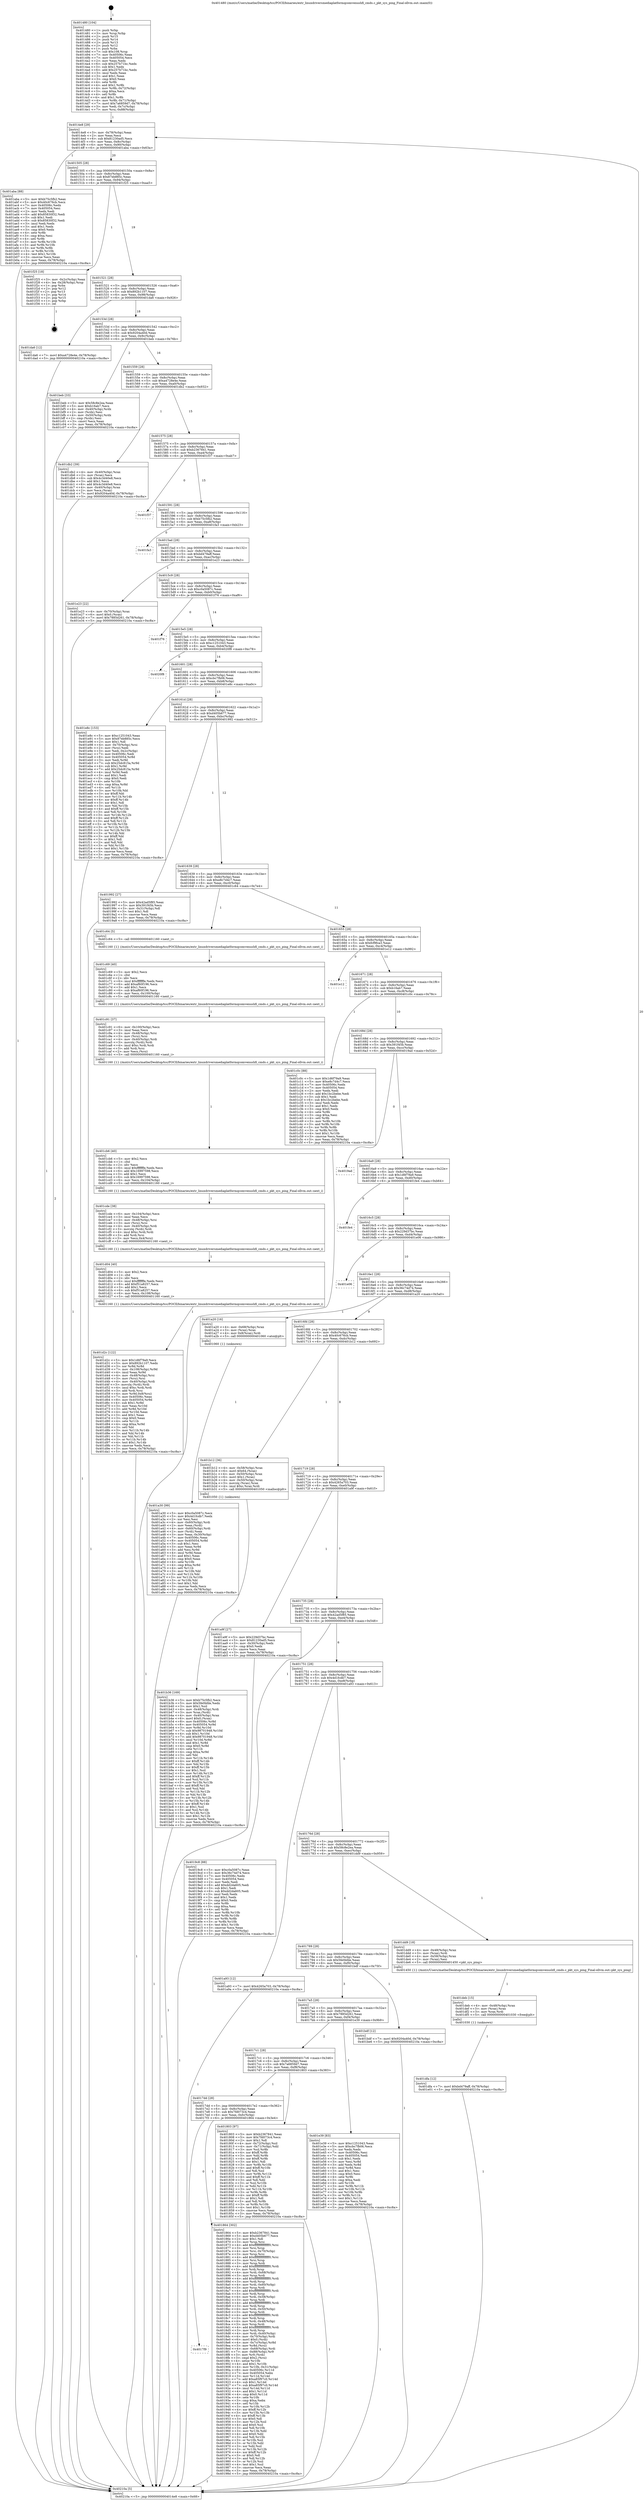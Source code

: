 digraph "0x401480" {
  label = "0x401480 (/mnt/c/Users/mathe/Desktop/tcc/POCII/binaries/extr_linuxdriversmediaplatformqcomvenushfi_cmds.c_pkt_sys_ping_Final-ollvm.out::main(0))"
  labelloc = "t"
  node[shape=record]

  Entry [label="",width=0.3,height=0.3,shape=circle,fillcolor=black,style=filled]
  "0x4014e8" [label="{
     0x4014e8 [29]\l
     | [instrs]\l
     &nbsp;&nbsp;0x4014e8 \<+3\>: mov -0x78(%rbp),%eax\l
     &nbsp;&nbsp;0x4014eb \<+2\>: mov %eax,%ecx\l
     &nbsp;&nbsp;0x4014ed \<+6\>: sub $0x81230ad5,%ecx\l
     &nbsp;&nbsp;0x4014f3 \<+6\>: mov %eax,-0x8c(%rbp)\l
     &nbsp;&nbsp;0x4014f9 \<+6\>: mov %ecx,-0x90(%rbp)\l
     &nbsp;&nbsp;0x4014ff \<+6\>: je 0000000000401aba \<main+0x63a\>\l
  }"]
  "0x401aba" [label="{
     0x401aba [88]\l
     | [instrs]\l
     &nbsp;&nbsp;0x401aba \<+5\>: mov $0xb75c5fb2,%eax\l
     &nbsp;&nbsp;0x401abf \<+5\>: mov $0x40c676cb,%ecx\l
     &nbsp;&nbsp;0x401ac4 \<+7\>: mov 0x40506c,%edx\l
     &nbsp;&nbsp;0x401acb \<+7\>: mov 0x405054,%esi\l
     &nbsp;&nbsp;0x401ad2 \<+2\>: mov %edx,%edi\l
     &nbsp;&nbsp;0x401ad4 \<+6\>: add $0x85830f32,%edi\l
     &nbsp;&nbsp;0x401ada \<+3\>: sub $0x1,%edi\l
     &nbsp;&nbsp;0x401add \<+6\>: sub $0x85830f32,%edi\l
     &nbsp;&nbsp;0x401ae3 \<+3\>: imul %edi,%edx\l
     &nbsp;&nbsp;0x401ae6 \<+3\>: and $0x1,%edx\l
     &nbsp;&nbsp;0x401ae9 \<+3\>: cmp $0x0,%edx\l
     &nbsp;&nbsp;0x401aec \<+4\>: sete %r8b\l
     &nbsp;&nbsp;0x401af0 \<+3\>: cmp $0xa,%esi\l
     &nbsp;&nbsp;0x401af3 \<+4\>: setl %r9b\l
     &nbsp;&nbsp;0x401af7 \<+3\>: mov %r8b,%r10b\l
     &nbsp;&nbsp;0x401afa \<+3\>: and %r9b,%r10b\l
     &nbsp;&nbsp;0x401afd \<+3\>: xor %r9b,%r8b\l
     &nbsp;&nbsp;0x401b00 \<+3\>: or %r8b,%r10b\l
     &nbsp;&nbsp;0x401b03 \<+4\>: test $0x1,%r10b\l
     &nbsp;&nbsp;0x401b07 \<+3\>: cmovne %ecx,%eax\l
     &nbsp;&nbsp;0x401b0a \<+3\>: mov %eax,-0x78(%rbp)\l
     &nbsp;&nbsp;0x401b0d \<+5\>: jmp 000000000040210a \<main+0xc8a\>\l
  }"]
  "0x401505" [label="{
     0x401505 [28]\l
     | [instrs]\l
     &nbsp;&nbsp;0x401505 \<+5\>: jmp 000000000040150a \<main+0x8a\>\l
     &nbsp;&nbsp;0x40150a \<+6\>: mov -0x8c(%rbp),%eax\l
     &nbsp;&nbsp;0x401510 \<+5\>: sub $0x87eb885c,%eax\l
     &nbsp;&nbsp;0x401515 \<+6\>: mov %eax,-0x94(%rbp)\l
     &nbsp;&nbsp;0x40151b \<+6\>: je 0000000000401f25 \<main+0xaa5\>\l
  }"]
  Exit [label="",width=0.3,height=0.3,shape=circle,fillcolor=black,style=filled,peripheries=2]
  "0x401f25" [label="{
     0x401f25 [18]\l
     | [instrs]\l
     &nbsp;&nbsp;0x401f25 \<+3\>: mov -0x2c(%rbp),%eax\l
     &nbsp;&nbsp;0x401f28 \<+4\>: lea -0x28(%rbp),%rsp\l
     &nbsp;&nbsp;0x401f2c \<+1\>: pop %rbx\l
     &nbsp;&nbsp;0x401f2d \<+2\>: pop %r12\l
     &nbsp;&nbsp;0x401f2f \<+2\>: pop %r13\l
     &nbsp;&nbsp;0x401f31 \<+2\>: pop %r14\l
     &nbsp;&nbsp;0x401f33 \<+2\>: pop %r15\l
     &nbsp;&nbsp;0x401f35 \<+1\>: pop %rbp\l
     &nbsp;&nbsp;0x401f36 \<+1\>: ret\l
  }"]
  "0x401521" [label="{
     0x401521 [28]\l
     | [instrs]\l
     &nbsp;&nbsp;0x401521 \<+5\>: jmp 0000000000401526 \<main+0xa6\>\l
     &nbsp;&nbsp;0x401526 \<+6\>: mov -0x8c(%rbp),%eax\l
     &nbsp;&nbsp;0x40152c \<+5\>: sub $0x892b1107,%eax\l
     &nbsp;&nbsp;0x401531 \<+6\>: mov %eax,-0x98(%rbp)\l
     &nbsp;&nbsp;0x401537 \<+6\>: je 0000000000401da6 \<main+0x926\>\l
  }"]
  "0x401dfa" [label="{
     0x401dfa [12]\l
     | [instrs]\l
     &nbsp;&nbsp;0x401dfa \<+7\>: movl $0xbd479aff,-0x78(%rbp)\l
     &nbsp;&nbsp;0x401e01 \<+5\>: jmp 000000000040210a \<main+0xc8a\>\l
  }"]
  "0x401da6" [label="{
     0x401da6 [12]\l
     | [instrs]\l
     &nbsp;&nbsp;0x401da6 \<+7\>: movl $0xa4728e4e,-0x78(%rbp)\l
     &nbsp;&nbsp;0x401dad \<+5\>: jmp 000000000040210a \<main+0xc8a\>\l
  }"]
  "0x40153d" [label="{
     0x40153d [28]\l
     | [instrs]\l
     &nbsp;&nbsp;0x40153d \<+5\>: jmp 0000000000401542 \<main+0xc2\>\l
     &nbsp;&nbsp;0x401542 \<+6\>: mov -0x8c(%rbp),%eax\l
     &nbsp;&nbsp;0x401548 \<+5\>: sub $0x9204a40d,%eax\l
     &nbsp;&nbsp;0x40154d \<+6\>: mov %eax,-0x9c(%rbp)\l
     &nbsp;&nbsp;0x401553 \<+6\>: je 0000000000401beb \<main+0x76b\>\l
  }"]
  "0x401deb" [label="{
     0x401deb [15]\l
     | [instrs]\l
     &nbsp;&nbsp;0x401deb \<+4\>: mov -0x48(%rbp),%rax\l
     &nbsp;&nbsp;0x401def \<+3\>: mov (%rax),%rax\l
     &nbsp;&nbsp;0x401df2 \<+3\>: mov %rax,%rdi\l
     &nbsp;&nbsp;0x401df5 \<+5\>: call 0000000000401030 \<free@plt\>\l
     | [calls]\l
     &nbsp;&nbsp;0x401030 \{1\} (unknown)\l
  }"]
  "0x401beb" [label="{
     0x401beb [33]\l
     | [instrs]\l
     &nbsp;&nbsp;0x401beb \<+5\>: mov $0x58c8e2ea,%eax\l
     &nbsp;&nbsp;0x401bf0 \<+5\>: mov $0xb16ab7,%ecx\l
     &nbsp;&nbsp;0x401bf5 \<+4\>: mov -0x40(%rbp),%rdx\l
     &nbsp;&nbsp;0x401bf9 \<+2\>: mov (%rdx),%esi\l
     &nbsp;&nbsp;0x401bfb \<+4\>: mov -0x50(%rbp),%rdx\l
     &nbsp;&nbsp;0x401bff \<+2\>: cmp (%rdx),%esi\l
     &nbsp;&nbsp;0x401c01 \<+3\>: cmovl %ecx,%eax\l
     &nbsp;&nbsp;0x401c04 \<+3\>: mov %eax,-0x78(%rbp)\l
     &nbsp;&nbsp;0x401c07 \<+5\>: jmp 000000000040210a \<main+0xc8a\>\l
  }"]
  "0x401559" [label="{
     0x401559 [28]\l
     | [instrs]\l
     &nbsp;&nbsp;0x401559 \<+5\>: jmp 000000000040155e \<main+0xde\>\l
     &nbsp;&nbsp;0x40155e \<+6\>: mov -0x8c(%rbp),%eax\l
     &nbsp;&nbsp;0x401564 \<+5\>: sub $0xa4728e4e,%eax\l
     &nbsp;&nbsp;0x401569 \<+6\>: mov %eax,-0xa0(%rbp)\l
     &nbsp;&nbsp;0x40156f \<+6\>: je 0000000000401db2 \<main+0x932\>\l
  }"]
  "0x401d2c" [label="{
     0x401d2c [122]\l
     | [instrs]\l
     &nbsp;&nbsp;0x401d2c \<+5\>: mov $0x1d6f79a9,%ecx\l
     &nbsp;&nbsp;0x401d31 \<+5\>: mov $0x892b1107,%edx\l
     &nbsp;&nbsp;0x401d36 \<+3\>: xor %r8d,%r8d\l
     &nbsp;&nbsp;0x401d39 \<+7\>: mov -0x108(%rbp),%r9d\l
     &nbsp;&nbsp;0x401d40 \<+4\>: imul %eax,%r9d\l
     &nbsp;&nbsp;0x401d44 \<+4\>: mov -0x48(%rbp),%rsi\l
     &nbsp;&nbsp;0x401d48 \<+3\>: mov (%rsi),%rsi\l
     &nbsp;&nbsp;0x401d4b \<+4\>: mov -0x40(%rbp),%rdi\l
     &nbsp;&nbsp;0x401d4f \<+3\>: movslq (%rdi),%rdi\l
     &nbsp;&nbsp;0x401d52 \<+4\>: imul $0xc,%rdi,%rdi\l
     &nbsp;&nbsp;0x401d56 \<+3\>: add %rdi,%rsi\l
     &nbsp;&nbsp;0x401d59 \<+4\>: mov %r9d,0x8(%rsi)\l
     &nbsp;&nbsp;0x401d5d \<+7\>: mov 0x40506c,%eax\l
     &nbsp;&nbsp;0x401d64 \<+8\>: mov 0x405054,%r9d\l
     &nbsp;&nbsp;0x401d6c \<+4\>: sub $0x1,%r8d\l
     &nbsp;&nbsp;0x401d70 \<+3\>: mov %eax,%r10d\l
     &nbsp;&nbsp;0x401d73 \<+3\>: add %r8d,%r10d\l
     &nbsp;&nbsp;0x401d76 \<+4\>: imul %r10d,%eax\l
     &nbsp;&nbsp;0x401d7a \<+3\>: and $0x1,%eax\l
     &nbsp;&nbsp;0x401d7d \<+3\>: cmp $0x0,%eax\l
     &nbsp;&nbsp;0x401d80 \<+4\>: sete %r11b\l
     &nbsp;&nbsp;0x401d84 \<+4\>: cmp $0xa,%r9d\l
     &nbsp;&nbsp;0x401d88 \<+3\>: setl %bl\l
     &nbsp;&nbsp;0x401d8b \<+3\>: mov %r11b,%r14b\l
     &nbsp;&nbsp;0x401d8e \<+3\>: and %bl,%r14b\l
     &nbsp;&nbsp;0x401d91 \<+3\>: xor %bl,%r11b\l
     &nbsp;&nbsp;0x401d94 \<+3\>: or %r11b,%r14b\l
     &nbsp;&nbsp;0x401d97 \<+4\>: test $0x1,%r14b\l
     &nbsp;&nbsp;0x401d9b \<+3\>: cmovne %edx,%ecx\l
     &nbsp;&nbsp;0x401d9e \<+3\>: mov %ecx,-0x78(%rbp)\l
     &nbsp;&nbsp;0x401da1 \<+5\>: jmp 000000000040210a \<main+0xc8a\>\l
  }"]
  "0x401db2" [label="{
     0x401db2 [39]\l
     | [instrs]\l
     &nbsp;&nbsp;0x401db2 \<+4\>: mov -0x40(%rbp),%rax\l
     &nbsp;&nbsp;0x401db6 \<+2\>: mov (%rax),%ecx\l
     &nbsp;&nbsp;0x401db8 \<+6\>: sub $0x4c3d40e8,%ecx\l
     &nbsp;&nbsp;0x401dbe \<+3\>: add $0x1,%ecx\l
     &nbsp;&nbsp;0x401dc1 \<+6\>: add $0x4c3d40e8,%ecx\l
     &nbsp;&nbsp;0x401dc7 \<+4\>: mov -0x40(%rbp),%rax\l
     &nbsp;&nbsp;0x401dcb \<+2\>: mov %ecx,(%rax)\l
     &nbsp;&nbsp;0x401dcd \<+7\>: movl $0x9204a40d,-0x78(%rbp)\l
     &nbsp;&nbsp;0x401dd4 \<+5\>: jmp 000000000040210a \<main+0xc8a\>\l
  }"]
  "0x401575" [label="{
     0x401575 [28]\l
     | [instrs]\l
     &nbsp;&nbsp;0x401575 \<+5\>: jmp 000000000040157a \<main+0xfa\>\l
     &nbsp;&nbsp;0x40157a \<+6\>: mov -0x8c(%rbp),%eax\l
     &nbsp;&nbsp;0x401580 \<+5\>: sub $0xb2367841,%eax\l
     &nbsp;&nbsp;0x401585 \<+6\>: mov %eax,-0xa4(%rbp)\l
     &nbsp;&nbsp;0x40158b \<+6\>: je 0000000000401f37 \<main+0xab7\>\l
  }"]
  "0x401d04" [label="{
     0x401d04 [40]\l
     | [instrs]\l
     &nbsp;&nbsp;0x401d04 \<+5\>: mov $0x2,%ecx\l
     &nbsp;&nbsp;0x401d09 \<+1\>: cltd\l
     &nbsp;&nbsp;0x401d0a \<+2\>: idiv %ecx\l
     &nbsp;&nbsp;0x401d0c \<+6\>: imul $0xfffffffe,%edx,%ecx\l
     &nbsp;&nbsp;0x401d12 \<+6\>: add $0xf51a8257,%ecx\l
     &nbsp;&nbsp;0x401d18 \<+3\>: add $0x1,%ecx\l
     &nbsp;&nbsp;0x401d1b \<+6\>: sub $0xf51a8257,%ecx\l
     &nbsp;&nbsp;0x401d21 \<+6\>: mov %ecx,-0x108(%rbp)\l
     &nbsp;&nbsp;0x401d27 \<+5\>: call 0000000000401160 \<next_i\>\l
     | [calls]\l
     &nbsp;&nbsp;0x401160 \{1\} (/mnt/c/Users/mathe/Desktop/tcc/POCII/binaries/extr_linuxdriversmediaplatformqcomvenushfi_cmds.c_pkt_sys_ping_Final-ollvm.out::next_i)\l
  }"]
  "0x401f37" [label="{
     0x401f37\l
  }", style=dashed]
  "0x401591" [label="{
     0x401591 [28]\l
     | [instrs]\l
     &nbsp;&nbsp;0x401591 \<+5\>: jmp 0000000000401596 \<main+0x116\>\l
     &nbsp;&nbsp;0x401596 \<+6\>: mov -0x8c(%rbp),%eax\l
     &nbsp;&nbsp;0x40159c \<+5\>: sub $0xb75c5fb2,%eax\l
     &nbsp;&nbsp;0x4015a1 \<+6\>: mov %eax,-0xa8(%rbp)\l
     &nbsp;&nbsp;0x4015a7 \<+6\>: je 0000000000401fa3 \<main+0xb23\>\l
  }"]
  "0x401cde" [label="{
     0x401cde [38]\l
     | [instrs]\l
     &nbsp;&nbsp;0x401cde \<+6\>: mov -0x104(%rbp),%ecx\l
     &nbsp;&nbsp;0x401ce4 \<+3\>: imul %eax,%ecx\l
     &nbsp;&nbsp;0x401ce7 \<+4\>: mov -0x48(%rbp),%rsi\l
     &nbsp;&nbsp;0x401ceb \<+3\>: mov (%rsi),%rsi\l
     &nbsp;&nbsp;0x401cee \<+4\>: mov -0x40(%rbp),%rdi\l
     &nbsp;&nbsp;0x401cf2 \<+3\>: movslq (%rdi),%rdi\l
     &nbsp;&nbsp;0x401cf5 \<+4\>: imul $0xc,%rdi,%rdi\l
     &nbsp;&nbsp;0x401cf9 \<+3\>: add %rdi,%rsi\l
     &nbsp;&nbsp;0x401cfc \<+3\>: mov %ecx,0x4(%rsi)\l
     &nbsp;&nbsp;0x401cff \<+5\>: call 0000000000401160 \<next_i\>\l
     | [calls]\l
     &nbsp;&nbsp;0x401160 \{1\} (/mnt/c/Users/mathe/Desktop/tcc/POCII/binaries/extr_linuxdriversmediaplatformqcomvenushfi_cmds.c_pkt_sys_ping_Final-ollvm.out::next_i)\l
  }"]
  "0x401fa3" [label="{
     0x401fa3\l
  }", style=dashed]
  "0x4015ad" [label="{
     0x4015ad [28]\l
     | [instrs]\l
     &nbsp;&nbsp;0x4015ad \<+5\>: jmp 00000000004015b2 \<main+0x132\>\l
     &nbsp;&nbsp;0x4015b2 \<+6\>: mov -0x8c(%rbp),%eax\l
     &nbsp;&nbsp;0x4015b8 \<+5\>: sub $0xbd479aff,%eax\l
     &nbsp;&nbsp;0x4015bd \<+6\>: mov %eax,-0xac(%rbp)\l
     &nbsp;&nbsp;0x4015c3 \<+6\>: je 0000000000401e23 \<main+0x9a3\>\l
  }"]
  "0x401cb6" [label="{
     0x401cb6 [40]\l
     | [instrs]\l
     &nbsp;&nbsp;0x401cb6 \<+5\>: mov $0x2,%ecx\l
     &nbsp;&nbsp;0x401cbb \<+1\>: cltd\l
     &nbsp;&nbsp;0x401cbc \<+2\>: idiv %ecx\l
     &nbsp;&nbsp;0x401cbe \<+6\>: imul $0xfffffffe,%edx,%ecx\l
     &nbsp;&nbsp;0x401cc4 \<+6\>: add $0x16997598,%ecx\l
     &nbsp;&nbsp;0x401cca \<+3\>: add $0x1,%ecx\l
     &nbsp;&nbsp;0x401ccd \<+6\>: sub $0x16997598,%ecx\l
     &nbsp;&nbsp;0x401cd3 \<+6\>: mov %ecx,-0x104(%rbp)\l
     &nbsp;&nbsp;0x401cd9 \<+5\>: call 0000000000401160 \<next_i\>\l
     | [calls]\l
     &nbsp;&nbsp;0x401160 \{1\} (/mnt/c/Users/mathe/Desktop/tcc/POCII/binaries/extr_linuxdriversmediaplatformqcomvenushfi_cmds.c_pkt_sys_ping_Final-ollvm.out::next_i)\l
  }"]
  "0x401e23" [label="{
     0x401e23 [22]\l
     | [instrs]\l
     &nbsp;&nbsp;0x401e23 \<+4\>: mov -0x70(%rbp),%rax\l
     &nbsp;&nbsp;0x401e27 \<+6\>: movl $0x0,(%rax)\l
     &nbsp;&nbsp;0x401e2d \<+7\>: movl $0x7885d261,-0x78(%rbp)\l
     &nbsp;&nbsp;0x401e34 \<+5\>: jmp 000000000040210a \<main+0xc8a\>\l
  }"]
  "0x4015c9" [label="{
     0x4015c9 [28]\l
     | [instrs]\l
     &nbsp;&nbsp;0x4015c9 \<+5\>: jmp 00000000004015ce \<main+0x14e\>\l
     &nbsp;&nbsp;0x4015ce \<+6\>: mov -0x8c(%rbp),%eax\l
     &nbsp;&nbsp;0x4015d4 \<+5\>: sub $0xc0a5087c,%eax\l
     &nbsp;&nbsp;0x4015d9 \<+6\>: mov %eax,-0xb0(%rbp)\l
     &nbsp;&nbsp;0x4015df \<+6\>: je 0000000000401f76 \<main+0xaf6\>\l
  }"]
  "0x401c91" [label="{
     0x401c91 [37]\l
     | [instrs]\l
     &nbsp;&nbsp;0x401c91 \<+6\>: mov -0x100(%rbp),%ecx\l
     &nbsp;&nbsp;0x401c97 \<+3\>: imul %eax,%ecx\l
     &nbsp;&nbsp;0x401c9a \<+4\>: mov -0x48(%rbp),%rsi\l
     &nbsp;&nbsp;0x401c9e \<+3\>: mov (%rsi),%rsi\l
     &nbsp;&nbsp;0x401ca1 \<+4\>: mov -0x40(%rbp),%rdi\l
     &nbsp;&nbsp;0x401ca5 \<+3\>: movslq (%rdi),%rdi\l
     &nbsp;&nbsp;0x401ca8 \<+4\>: imul $0xc,%rdi,%rdi\l
     &nbsp;&nbsp;0x401cac \<+3\>: add %rdi,%rsi\l
     &nbsp;&nbsp;0x401caf \<+2\>: mov %ecx,(%rsi)\l
     &nbsp;&nbsp;0x401cb1 \<+5\>: call 0000000000401160 \<next_i\>\l
     | [calls]\l
     &nbsp;&nbsp;0x401160 \{1\} (/mnt/c/Users/mathe/Desktop/tcc/POCII/binaries/extr_linuxdriversmediaplatformqcomvenushfi_cmds.c_pkt_sys_ping_Final-ollvm.out::next_i)\l
  }"]
  "0x401f76" [label="{
     0x401f76\l
  }", style=dashed]
  "0x4015e5" [label="{
     0x4015e5 [28]\l
     | [instrs]\l
     &nbsp;&nbsp;0x4015e5 \<+5\>: jmp 00000000004015ea \<main+0x16a\>\l
     &nbsp;&nbsp;0x4015ea \<+6\>: mov -0x8c(%rbp),%eax\l
     &nbsp;&nbsp;0x4015f0 \<+5\>: sub $0xc1251043,%eax\l
     &nbsp;&nbsp;0x4015f5 \<+6\>: mov %eax,-0xb4(%rbp)\l
     &nbsp;&nbsp;0x4015fb \<+6\>: je 00000000004020f8 \<main+0xc78\>\l
  }"]
  "0x401c69" [label="{
     0x401c69 [40]\l
     | [instrs]\l
     &nbsp;&nbsp;0x401c69 \<+5\>: mov $0x2,%ecx\l
     &nbsp;&nbsp;0x401c6e \<+1\>: cltd\l
     &nbsp;&nbsp;0x401c6f \<+2\>: idiv %ecx\l
     &nbsp;&nbsp;0x401c71 \<+6\>: imul $0xfffffffe,%edx,%ecx\l
     &nbsp;&nbsp;0x401c77 \<+6\>: add $0xaf60f196,%ecx\l
     &nbsp;&nbsp;0x401c7d \<+3\>: add $0x1,%ecx\l
     &nbsp;&nbsp;0x401c80 \<+6\>: sub $0xaf60f196,%ecx\l
     &nbsp;&nbsp;0x401c86 \<+6\>: mov %ecx,-0x100(%rbp)\l
     &nbsp;&nbsp;0x401c8c \<+5\>: call 0000000000401160 \<next_i\>\l
     | [calls]\l
     &nbsp;&nbsp;0x401160 \{1\} (/mnt/c/Users/mathe/Desktop/tcc/POCII/binaries/extr_linuxdriversmediaplatformqcomvenushfi_cmds.c_pkt_sys_ping_Final-ollvm.out::next_i)\l
  }"]
  "0x4020f8" [label="{
     0x4020f8\l
  }", style=dashed]
  "0x401601" [label="{
     0x401601 [28]\l
     | [instrs]\l
     &nbsp;&nbsp;0x401601 \<+5\>: jmp 0000000000401606 \<main+0x186\>\l
     &nbsp;&nbsp;0x401606 \<+6\>: mov -0x8c(%rbp),%eax\l
     &nbsp;&nbsp;0x40160c \<+5\>: sub $0xcbc7fb06,%eax\l
     &nbsp;&nbsp;0x401611 \<+6\>: mov %eax,-0xb8(%rbp)\l
     &nbsp;&nbsp;0x401617 \<+6\>: je 0000000000401e8c \<main+0xa0c\>\l
  }"]
  "0x401b36" [label="{
     0x401b36 [169]\l
     | [instrs]\l
     &nbsp;&nbsp;0x401b36 \<+5\>: mov $0xb75c5fb2,%ecx\l
     &nbsp;&nbsp;0x401b3b \<+5\>: mov $0x5fe0bfde,%edx\l
     &nbsp;&nbsp;0x401b40 \<+3\>: mov $0x1,%sil\l
     &nbsp;&nbsp;0x401b43 \<+4\>: mov -0x48(%rbp),%rdi\l
     &nbsp;&nbsp;0x401b47 \<+3\>: mov %rax,(%rdi)\l
     &nbsp;&nbsp;0x401b4a \<+4\>: mov -0x40(%rbp),%rax\l
     &nbsp;&nbsp;0x401b4e \<+6\>: movl $0x0,(%rax)\l
     &nbsp;&nbsp;0x401b54 \<+8\>: mov 0x40506c,%r8d\l
     &nbsp;&nbsp;0x401b5c \<+8\>: mov 0x405054,%r9d\l
     &nbsp;&nbsp;0x401b64 \<+3\>: mov %r8d,%r10d\l
     &nbsp;&nbsp;0x401b67 \<+7\>: sub $0x98701948,%r10d\l
     &nbsp;&nbsp;0x401b6e \<+4\>: sub $0x1,%r10d\l
     &nbsp;&nbsp;0x401b72 \<+7\>: add $0x98701948,%r10d\l
     &nbsp;&nbsp;0x401b79 \<+4\>: imul %r10d,%r8d\l
     &nbsp;&nbsp;0x401b7d \<+4\>: and $0x1,%r8d\l
     &nbsp;&nbsp;0x401b81 \<+4\>: cmp $0x0,%r8d\l
     &nbsp;&nbsp;0x401b85 \<+4\>: sete %r11b\l
     &nbsp;&nbsp;0x401b89 \<+4\>: cmp $0xa,%r9d\l
     &nbsp;&nbsp;0x401b8d \<+3\>: setl %bl\l
     &nbsp;&nbsp;0x401b90 \<+3\>: mov %r11b,%r14b\l
     &nbsp;&nbsp;0x401b93 \<+4\>: xor $0xff,%r14b\l
     &nbsp;&nbsp;0x401b97 \<+3\>: mov %bl,%r15b\l
     &nbsp;&nbsp;0x401b9a \<+4\>: xor $0xff,%r15b\l
     &nbsp;&nbsp;0x401b9e \<+4\>: xor $0x1,%sil\l
     &nbsp;&nbsp;0x401ba2 \<+3\>: mov %r14b,%r12b\l
     &nbsp;&nbsp;0x401ba5 \<+4\>: and $0xff,%r12b\l
     &nbsp;&nbsp;0x401ba9 \<+3\>: and %sil,%r11b\l
     &nbsp;&nbsp;0x401bac \<+3\>: mov %r15b,%r13b\l
     &nbsp;&nbsp;0x401baf \<+4\>: and $0xff,%r13b\l
     &nbsp;&nbsp;0x401bb3 \<+3\>: and %sil,%bl\l
     &nbsp;&nbsp;0x401bb6 \<+3\>: or %r11b,%r12b\l
     &nbsp;&nbsp;0x401bb9 \<+3\>: or %bl,%r13b\l
     &nbsp;&nbsp;0x401bbc \<+3\>: xor %r13b,%r12b\l
     &nbsp;&nbsp;0x401bbf \<+3\>: or %r15b,%r14b\l
     &nbsp;&nbsp;0x401bc2 \<+4\>: xor $0xff,%r14b\l
     &nbsp;&nbsp;0x401bc6 \<+4\>: or $0x1,%sil\l
     &nbsp;&nbsp;0x401bca \<+3\>: and %sil,%r14b\l
     &nbsp;&nbsp;0x401bcd \<+3\>: or %r14b,%r12b\l
     &nbsp;&nbsp;0x401bd0 \<+4\>: test $0x1,%r12b\l
     &nbsp;&nbsp;0x401bd4 \<+3\>: cmovne %edx,%ecx\l
     &nbsp;&nbsp;0x401bd7 \<+3\>: mov %ecx,-0x78(%rbp)\l
     &nbsp;&nbsp;0x401bda \<+5\>: jmp 000000000040210a \<main+0xc8a\>\l
  }"]
  "0x401e8c" [label="{
     0x401e8c [153]\l
     | [instrs]\l
     &nbsp;&nbsp;0x401e8c \<+5\>: mov $0xc1251043,%eax\l
     &nbsp;&nbsp;0x401e91 \<+5\>: mov $0x87eb885c,%ecx\l
     &nbsp;&nbsp;0x401e96 \<+2\>: mov $0x1,%dl\l
     &nbsp;&nbsp;0x401e98 \<+4\>: mov -0x70(%rbp),%rsi\l
     &nbsp;&nbsp;0x401e9c \<+2\>: mov (%rsi),%edi\l
     &nbsp;&nbsp;0x401e9e \<+3\>: mov %edi,-0x2c(%rbp)\l
     &nbsp;&nbsp;0x401ea1 \<+7\>: mov 0x40506c,%edi\l
     &nbsp;&nbsp;0x401ea8 \<+8\>: mov 0x405054,%r8d\l
     &nbsp;&nbsp;0x401eb0 \<+3\>: mov %edi,%r9d\l
     &nbsp;&nbsp;0x401eb3 \<+7\>: sub $0x25dc815a,%r9d\l
     &nbsp;&nbsp;0x401eba \<+4\>: sub $0x1,%r9d\l
     &nbsp;&nbsp;0x401ebe \<+7\>: add $0x25dc815a,%r9d\l
     &nbsp;&nbsp;0x401ec5 \<+4\>: imul %r9d,%edi\l
     &nbsp;&nbsp;0x401ec9 \<+3\>: and $0x1,%edi\l
     &nbsp;&nbsp;0x401ecc \<+3\>: cmp $0x0,%edi\l
     &nbsp;&nbsp;0x401ecf \<+4\>: sete %r10b\l
     &nbsp;&nbsp;0x401ed3 \<+4\>: cmp $0xa,%r8d\l
     &nbsp;&nbsp;0x401ed7 \<+4\>: setl %r11b\l
     &nbsp;&nbsp;0x401edb \<+3\>: mov %r10b,%bl\l
     &nbsp;&nbsp;0x401ede \<+3\>: xor $0xff,%bl\l
     &nbsp;&nbsp;0x401ee1 \<+3\>: mov %r11b,%r14b\l
     &nbsp;&nbsp;0x401ee4 \<+4\>: xor $0xff,%r14b\l
     &nbsp;&nbsp;0x401ee8 \<+3\>: xor $0x1,%dl\l
     &nbsp;&nbsp;0x401eeb \<+3\>: mov %bl,%r15b\l
     &nbsp;&nbsp;0x401eee \<+4\>: and $0xff,%r15b\l
     &nbsp;&nbsp;0x401ef2 \<+3\>: and %dl,%r10b\l
     &nbsp;&nbsp;0x401ef5 \<+3\>: mov %r14b,%r12b\l
     &nbsp;&nbsp;0x401ef8 \<+4\>: and $0xff,%r12b\l
     &nbsp;&nbsp;0x401efc \<+3\>: and %dl,%r11b\l
     &nbsp;&nbsp;0x401eff \<+3\>: or %r10b,%r15b\l
     &nbsp;&nbsp;0x401f02 \<+3\>: or %r11b,%r12b\l
     &nbsp;&nbsp;0x401f05 \<+3\>: xor %r12b,%r15b\l
     &nbsp;&nbsp;0x401f08 \<+3\>: or %r14b,%bl\l
     &nbsp;&nbsp;0x401f0b \<+3\>: xor $0xff,%bl\l
     &nbsp;&nbsp;0x401f0e \<+3\>: or $0x1,%dl\l
     &nbsp;&nbsp;0x401f11 \<+2\>: and %dl,%bl\l
     &nbsp;&nbsp;0x401f13 \<+3\>: or %bl,%r15b\l
     &nbsp;&nbsp;0x401f16 \<+4\>: test $0x1,%r15b\l
     &nbsp;&nbsp;0x401f1a \<+3\>: cmovne %ecx,%eax\l
     &nbsp;&nbsp;0x401f1d \<+3\>: mov %eax,-0x78(%rbp)\l
     &nbsp;&nbsp;0x401f20 \<+5\>: jmp 000000000040210a \<main+0xc8a\>\l
  }"]
  "0x40161d" [label="{
     0x40161d [28]\l
     | [instrs]\l
     &nbsp;&nbsp;0x40161d \<+5\>: jmp 0000000000401622 \<main+0x1a2\>\l
     &nbsp;&nbsp;0x401622 \<+6\>: mov -0x8c(%rbp),%eax\l
     &nbsp;&nbsp;0x401628 \<+5\>: sub $0xd405b677,%eax\l
     &nbsp;&nbsp;0x40162d \<+6\>: mov %eax,-0xbc(%rbp)\l
     &nbsp;&nbsp;0x401633 \<+6\>: je 0000000000401992 \<main+0x512\>\l
  }"]
  "0x401a30" [label="{
     0x401a30 [99]\l
     | [instrs]\l
     &nbsp;&nbsp;0x401a30 \<+5\>: mov $0xc0a5087c,%ecx\l
     &nbsp;&nbsp;0x401a35 \<+5\>: mov $0x4d1fcdb7,%edx\l
     &nbsp;&nbsp;0x401a3a \<+2\>: xor %esi,%esi\l
     &nbsp;&nbsp;0x401a3c \<+4\>: mov -0x60(%rbp),%rdi\l
     &nbsp;&nbsp;0x401a40 \<+2\>: mov %eax,(%rdi)\l
     &nbsp;&nbsp;0x401a42 \<+4\>: mov -0x60(%rbp),%rdi\l
     &nbsp;&nbsp;0x401a46 \<+2\>: mov (%rdi),%eax\l
     &nbsp;&nbsp;0x401a48 \<+3\>: mov %eax,-0x30(%rbp)\l
     &nbsp;&nbsp;0x401a4b \<+7\>: mov 0x40506c,%eax\l
     &nbsp;&nbsp;0x401a52 \<+8\>: mov 0x405054,%r8d\l
     &nbsp;&nbsp;0x401a5a \<+3\>: sub $0x1,%esi\l
     &nbsp;&nbsp;0x401a5d \<+3\>: mov %eax,%r9d\l
     &nbsp;&nbsp;0x401a60 \<+3\>: add %esi,%r9d\l
     &nbsp;&nbsp;0x401a63 \<+4\>: imul %r9d,%eax\l
     &nbsp;&nbsp;0x401a67 \<+3\>: and $0x1,%eax\l
     &nbsp;&nbsp;0x401a6a \<+3\>: cmp $0x0,%eax\l
     &nbsp;&nbsp;0x401a6d \<+4\>: sete %r10b\l
     &nbsp;&nbsp;0x401a71 \<+4\>: cmp $0xa,%r8d\l
     &nbsp;&nbsp;0x401a75 \<+4\>: setl %r11b\l
     &nbsp;&nbsp;0x401a79 \<+3\>: mov %r10b,%bl\l
     &nbsp;&nbsp;0x401a7c \<+3\>: and %r11b,%bl\l
     &nbsp;&nbsp;0x401a7f \<+3\>: xor %r11b,%r10b\l
     &nbsp;&nbsp;0x401a82 \<+3\>: or %r10b,%bl\l
     &nbsp;&nbsp;0x401a85 \<+3\>: test $0x1,%bl\l
     &nbsp;&nbsp;0x401a88 \<+3\>: cmovne %edx,%ecx\l
     &nbsp;&nbsp;0x401a8b \<+3\>: mov %ecx,-0x78(%rbp)\l
     &nbsp;&nbsp;0x401a8e \<+5\>: jmp 000000000040210a \<main+0xc8a\>\l
  }"]
  "0x401992" [label="{
     0x401992 [27]\l
     | [instrs]\l
     &nbsp;&nbsp;0x401992 \<+5\>: mov $0x42ad5f85,%eax\l
     &nbsp;&nbsp;0x401997 \<+5\>: mov $0x391f45b,%ecx\l
     &nbsp;&nbsp;0x40199c \<+3\>: mov -0x31(%rbp),%dl\l
     &nbsp;&nbsp;0x40199f \<+3\>: test $0x1,%dl\l
     &nbsp;&nbsp;0x4019a2 \<+3\>: cmovne %ecx,%eax\l
     &nbsp;&nbsp;0x4019a5 \<+3\>: mov %eax,-0x78(%rbp)\l
     &nbsp;&nbsp;0x4019a8 \<+5\>: jmp 000000000040210a \<main+0xc8a\>\l
  }"]
  "0x401639" [label="{
     0x401639 [28]\l
     | [instrs]\l
     &nbsp;&nbsp;0x401639 \<+5\>: jmp 000000000040163e \<main+0x1be\>\l
     &nbsp;&nbsp;0x40163e \<+6\>: mov -0x8c(%rbp),%eax\l
     &nbsp;&nbsp;0x401644 \<+5\>: sub $0xe8c7d4c7,%eax\l
     &nbsp;&nbsp;0x401649 \<+6\>: mov %eax,-0xc0(%rbp)\l
     &nbsp;&nbsp;0x40164f \<+6\>: je 0000000000401c64 \<main+0x7e4\>\l
  }"]
  "0x4017f9" [label="{
     0x4017f9\l
  }", style=dashed]
  "0x401c64" [label="{
     0x401c64 [5]\l
     | [instrs]\l
     &nbsp;&nbsp;0x401c64 \<+5\>: call 0000000000401160 \<next_i\>\l
     | [calls]\l
     &nbsp;&nbsp;0x401160 \{1\} (/mnt/c/Users/mathe/Desktop/tcc/POCII/binaries/extr_linuxdriversmediaplatformqcomvenushfi_cmds.c_pkt_sys_ping_Final-ollvm.out::next_i)\l
  }"]
  "0x401655" [label="{
     0x401655 [28]\l
     | [instrs]\l
     &nbsp;&nbsp;0x401655 \<+5\>: jmp 000000000040165a \<main+0x1da\>\l
     &nbsp;&nbsp;0x40165a \<+6\>: mov -0x8c(%rbp),%eax\l
     &nbsp;&nbsp;0x401660 \<+5\>: sub $0xfcf9fca3,%eax\l
     &nbsp;&nbsp;0x401665 \<+6\>: mov %eax,-0xc4(%rbp)\l
     &nbsp;&nbsp;0x40166b \<+6\>: je 0000000000401e12 \<main+0x992\>\l
  }"]
  "0x401864" [label="{
     0x401864 [302]\l
     | [instrs]\l
     &nbsp;&nbsp;0x401864 \<+5\>: mov $0xb2367841,%eax\l
     &nbsp;&nbsp;0x401869 \<+5\>: mov $0xd405b677,%ecx\l
     &nbsp;&nbsp;0x40186e \<+2\>: mov $0x1,%dl\l
     &nbsp;&nbsp;0x401870 \<+3\>: mov %rsp,%rsi\l
     &nbsp;&nbsp;0x401873 \<+4\>: add $0xfffffffffffffff0,%rsi\l
     &nbsp;&nbsp;0x401877 \<+3\>: mov %rsi,%rsp\l
     &nbsp;&nbsp;0x40187a \<+4\>: mov %rsi,-0x70(%rbp)\l
     &nbsp;&nbsp;0x40187e \<+3\>: mov %rsp,%rsi\l
     &nbsp;&nbsp;0x401881 \<+4\>: add $0xfffffffffffffff0,%rsi\l
     &nbsp;&nbsp;0x401885 \<+3\>: mov %rsi,%rsp\l
     &nbsp;&nbsp;0x401888 \<+3\>: mov %rsp,%rdi\l
     &nbsp;&nbsp;0x40188b \<+4\>: add $0xfffffffffffffff0,%rdi\l
     &nbsp;&nbsp;0x40188f \<+3\>: mov %rdi,%rsp\l
     &nbsp;&nbsp;0x401892 \<+4\>: mov %rdi,-0x68(%rbp)\l
     &nbsp;&nbsp;0x401896 \<+3\>: mov %rsp,%rdi\l
     &nbsp;&nbsp;0x401899 \<+4\>: add $0xfffffffffffffff0,%rdi\l
     &nbsp;&nbsp;0x40189d \<+3\>: mov %rdi,%rsp\l
     &nbsp;&nbsp;0x4018a0 \<+4\>: mov %rdi,-0x60(%rbp)\l
     &nbsp;&nbsp;0x4018a4 \<+3\>: mov %rsp,%rdi\l
     &nbsp;&nbsp;0x4018a7 \<+4\>: add $0xfffffffffffffff0,%rdi\l
     &nbsp;&nbsp;0x4018ab \<+3\>: mov %rdi,%rsp\l
     &nbsp;&nbsp;0x4018ae \<+4\>: mov %rdi,-0x58(%rbp)\l
     &nbsp;&nbsp;0x4018b2 \<+3\>: mov %rsp,%rdi\l
     &nbsp;&nbsp;0x4018b5 \<+4\>: add $0xfffffffffffffff0,%rdi\l
     &nbsp;&nbsp;0x4018b9 \<+3\>: mov %rdi,%rsp\l
     &nbsp;&nbsp;0x4018bc \<+4\>: mov %rdi,-0x50(%rbp)\l
     &nbsp;&nbsp;0x4018c0 \<+3\>: mov %rsp,%rdi\l
     &nbsp;&nbsp;0x4018c3 \<+4\>: add $0xfffffffffffffff0,%rdi\l
     &nbsp;&nbsp;0x4018c7 \<+3\>: mov %rdi,%rsp\l
     &nbsp;&nbsp;0x4018ca \<+4\>: mov %rdi,-0x48(%rbp)\l
     &nbsp;&nbsp;0x4018ce \<+3\>: mov %rsp,%rdi\l
     &nbsp;&nbsp;0x4018d1 \<+4\>: add $0xfffffffffffffff0,%rdi\l
     &nbsp;&nbsp;0x4018d5 \<+3\>: mov %rdi,%rsp\l
     &nbsp;&nbsp;0x4018d8 \<+4\>: mov %rdi,-0x40(%rbp)\l
     &nbsp;&nbsp;0x4018dc \<+4\>: mov -0x70(%rbp),%rdi\l
     &nbsp;&nbsp;0x4018e0 \<+6\>: movl $0x0,(%rdi)\l
     &nbsp;&nbsp;0x4018e6 \<+4\>: mov -0x7c(%rbp),%r8d\l
     &nbsp;&nbsp;0x4018ea \<+3\>: mov %r8d,(%rsi)\l
     &nbsp;&nbsp;0x4018ed \<+4\>: mov -0x68(%rbp),%rdi\l
     &nbsp;&nbsp;0x4018f1 \<+7\>: mov -0x88(%rbp),%r9\l
     &nbsp;&nbsp;0x4018f8 \<+3\>: mov %r9,(%rdi)\l
     &nbsp;&nbsp;0x4018fb \<+3\>: cmpl $0x2,(%rsi)\l
     &nbsp;&nbsp;0x4018fe \<+4\>: setne %r10b\l
     &nbsp;&nbsp;0x401902 \<+4\>: and $0x1,%r10b\l
     &nbsp;&nbsp;0x401906 \<+4\>: mov %r10b,-0x31(%rbp)\l
     &nbsp;&nbsp;0x40190a \<+8\>: mov 0x40506c,%r11d\l
     &nbsp;&nbsp;0x401912 \<+7\>: mov 0x405054,%ebx\l
     &nbsp;&nbsp;0x401919 \<+3\>: mov %r11d,%r14d\l
     &nbsp;&nbsp;0x40191c \<+7\>: add $0xa85f97c0,%r14d\l
     &nbsp;&nbsp;0x401923 \<+4\>: sub $0x1,%r14d\l
     &nbsp;&nbsp;0x401927 \<+7\>: sub $0xa85f97c0,%r14d\l
     &nbsp;&nbsp;0x40192e \<+4\>: imul %r14d,%r11d\l
     &nbsp;&nbsp;0x401932 \<+4\>: and $0x1,%r11d\l
     &nbsp;&nbsp;0x401936 \<+4\>: cmp $0x0,%r11d\l
     &nbsp;&nbsp;0x40193a \<+4\>: sete %r10b\l
     &nbsp;&nbsp;0x40193e \<+3\>: cmp $0xa,%ebx\l
     &nbsp;&nbsp;0x401941 \<+4\>: setl %r15b\l
     &nbsp;&nbsp;0x401945 \<+3\>: mov %r10b,%r12b\l
     &nbsp;&nbsp;0x401948 \<+4\>: xor $0xff,%r12b\l
     &nbsp;&nbsp;0x40194c \<+3\>: mov %r15b,%r13b\l
     &nbsp;&nbsp;0x40194f \<+4\>: xor $0xff,%r13b\l
     &nbsp;&nbsp;0x401953 \<+3\>: xor $0x0,%dl\l
     &nbsp;&nbsp;0x401956 \<+3\>: mov %r12b,%sil\l
     &nbsp;&nbsp;0x401959 \<+4\>: and $0x0,%sil\l
     &nbsp;&nbsp;0x40195d \<+3\>: and %dl,%r10b\l
     &nbsp;&nbsp;0x401960 \<+3\>: mov %r13b,%dil\l
     &nbsp;&nbsp;0x401963 \<+4\>: and $0x0,%dil\l
     &nbsp;&nbsp;0x401967 \<+3\>: and %dl,%r15b\l
     &nbsp;&nbsp;0x40196a \<+3\>: or %r10b,%sil\l
     &nbsp;&nbsp;0x40196d \<+3\>: or %r15b,%dil\l
     &nbsp;&nbsp;0x401970 \<+3\>: xor %dil,%sil\l
     &nbsp;&nbsp;0x401973 \<+3\>: or %r13b,%r12b\l
     &nbsp;&nbsp;0x401976 \<+4\>: xor $0xff,%r12b\l
     &nbsp;&nbsp;0x40197a \<+3\>: or $0x0,%dl\l
     &nbsp;&nbsp;0x40197d \<+3\>: and %dl,%r12b\l
     &nbsp;&nbsp;0x401980 \<+3\>: or %r12b,%sil\l
     &nbsp;&nbsp;0x401983 \<+4\>: test $0x1,%sil\l
     &nbsp;&nbsp;0x401987 \<+3\>: cmovne %ecx,%eax\l
     &nbsp;&nbsp;0x40198a \<+3\>: mov %eax,-0x78(%rbp)\l
     &nbsp;&nbsp;0x40198d \<+5\>: jmp 000000000040210a \<main+0xc8a\>\l
  }"]
  "0x401e12" [label="{
     0x401e12\l
  }", style=dashed]
  "0x401671" [label="{
     0x401671 [28]\l
     | [instrs]\l
     &nbsp;&nbsp;0x401671 \<+5\>: jmp 0000000000401676 \<main+0x1f6\>\l
     &nbsp;&nbsp;0x401676 \<+6\>: mov -0x8c(%rbp),%eax\l
     &nbsp;&nbsp;0x40167c \<+5\>: sub $0xb16ab7,%eax\l
     &nbsp;&nbsp;0x401681 \<+6\>: mov %eax,-0xc8(%rbp)\l
     &nbsp;&nbsp;0x401687 \<+6\>: je 0000000000401c0c \<main+0x78c\>\l
  }"]
  "0x401480" [label="{
     0x401480 [104]\l
     | [instrs]\l
     &nbsp;&nbsp;0x401480 \<+1\>: push %rbp\l
     &nbsp;&nbsp;0x401481 \<+3\>: mov %rsp,%rbp\l
     &nbsp;&nbsp;0x401484 \<+2\>: push %r15\l
     &nbsp;&nbsp;0x401486 \<+2\>: push %r14\l
     &nbsp;&nbsp;0x401488 \<+2\>: push %r13\l
     &nbsp;&nbsp;0x40148a \<+2\>: push %r12\l
     &nbsp;&nbsp;0x40148c \<+1\>: push %rbx\l
     &nbsp;&nbsp;0x40148d \<+7\>: sub $0x108,%rsp\l
     &nbsp;&nbsp;0x401494 \<+7\>: mov 0x40506c,%eax\l
     &nbsp;&nbsp;0x40149b \<+7\>: mov 0x405054,%ecx\l
     &nbsp;&nbsp;0x4014a2 \<+2\>: mov %eax,%edx\l
     &nbsp;&nbsp;0x4014a4 \<+6\>: sub $0x257b71bc,%edx\l
     &nbsp;&nbsp;0x4014aa \<+3\>: sub $0x1,%edx\l
     &nbsp;&nbsp;0x4014ad \<+6\>: add $0x257b71bc,%edx\l
     &nbsp;&nbsp;0x4014b3 \<+3\>: imul %edx,%eax\l
     &nbsp;&nbsp;0x4014b6 \<+3\>: and $0x1,%eax\l
     &nbsp;&nbsp;0x4014b9 \<+3\>: cmp $0x0,%eax\l
     &nbsp;&nbsp;0x4014bc \<+4\>: sete %r8b\l
     &nbsp;&nbsp;0x4014c0 \<+4\>: and $0x1,%r8b\l
     &nbsp;&nbsp;0x4014c4 \<+4\>: mov %r8b,-0x72(%rbp)\l
     &nbsp;&nbsp;0x4014c8 \<+3\>: cmp $0xa,%ecx\l
     &nbsp;&nbsp;0x4014cb \<+4\>: setl %r8b\l
     &nbsp;&nbsp;0x4014cf \<+4\>: and $0x1,%r8b\l
     &nbsp;&nbsp;0x4014d3 \<+4\>: mov %r8b,-0x71(%rbp)\l
     &nbsp;&nbsp;0x4014d7 \<+7\>: movl $0x7a6859d7,-0x78(%rbp)\l
     &nbsp;&nbsp;0x4014de \<+3\>: mov %edi,-0x7c(%rbp)\l
     &nbsp;&nbsp;0x4014e1 \<+7\>: mov %rsi,-0x88(%rbp)\l
  }"]
  "0x401c0c" [label="{
     0x401c0c [88]\l
     | [instrs]\l
     &nbsp;&nbsp;0x401c0c \<+5\>: mov $0x1d6f79a9,%eax\l
     &nbsp;&nbsp;0x401c11 \<+5\>: mov $0xe8c7d4c7,%ecx\l
     &nbsp;&nbsp;0x401c16 \<+7\>: mov 0x40506c,%edx\l
     &nbsp;&nbsp;0x401c1d \<+7\>: mov 0x405054,%esi\l
     &nbsp;&nbsp;0x401c24 \<+2\>: mov %edx,%edi\l
     &nbsp;&nbsp;0x401c26 \<+6\>: add $0x1bc2bebe,%edi\l
     &nbsp;&nbsp;0x401c2c \<+3\>: sub $0x1,%edi\l
     &nbsp;&nbsp;0x401c2f \<+6\>: sub $0x1bc2bebe,%edi\l
     &nbsp;&nbsp;0x401c35 \<+3\>: imul %edi,%edx\l
     &nbsp;&nbsp;0x401c38 \<+3\>: and $0x1,%edx\l
     &nbsp;&nbsp;0x401c3b \<+3\>: cmp $0x0,%edx\l
     &nbsp;&nbsp;0x401c3e \<+4\>: sete %r8b\l
     &nbsp;&nbsp;0x401c42 \<+3\>: cmp $0xa,%esi\l
     &nbsp;&nbsp;0x401c45 \<+4\>: setl %r9b\l
     &nbsp;&nbsp;0x401c49 \<+3\>: mov %r8b,%r10b\l
     &nbsp;&nbsp;0x401c4c \<+3\>: and %r9b,%r10b\l
     &nbsp;&nbsp;0x401c4f \<+3\>: xor %r9b,%r8b\l
     &nbsp;&nbsp;0x401c52 \<+3\>: or %r8b,%r10b\l
     &nbsp;&nbsp;0x401c55 \<+4\>: test $0x1,%r10b\l
     &nbsp;&nbsp;0x401c59 \<+3\>: cmovne %ecx,%eax\l
     &nbsp;&nbsp;0x401c5c \<+3\>: mov %eax,-0x78(%rbp)\l
     &nbsp;&nbsp;0x401c5f \<+5\>: jmp 000000000040210a \<main+0xc8a\>\l
  }"]
  "0x40168d" [label="{
     0x40168d [28]\l
     | [instrs]\l
     &nbsp;&nbsp;0x40168d \<+5\>: jmp 0000000000401692 \<main+0x212\>\l
     &nbsp;&nbsp;0x401692 \<+6\>: mov -0x8c(%rbp),%eax\l
     &nbsp;&nbsp;0x401698 \<+5\>: sub $0x391f45b,%eax\l
     &nbsp;&nbsp;0x40169d \<+6\>: mov %eax,-0xcc(%rbp)\l
     &nbsp;&nbsp;0x4016a3 \<+6\>: je 00000000004019ad \<main+0x52d\>\l
  }"]
  "0x40210a" [label="{
     0x40210a [5]\l
     | [instrs]\l
     &nbsp;&nbsp;0x40210a \<+5\>: jmp 00000000004014e8 \<main+0x68\>\l
  }"]
  "0x4019ad" [label="{
     0x4019ad\l
  }", style=dashed]
  "0x4016a9" [label="{
     0x4016a9 [28]\l
     | [instrs]\l
     &nbsp;&nbsp;0x4016a9 \<+5\>: jmp 00000000004016ae \<main+0x22e\>\l
     &nbsp;&nbsp;0x4016ae \<+6\>: mov -0x8c(%rbp),%eax\l
     &nbsp;&nbsp;0x4016b4 \<+5\>: sub $0x1d6f79a9,%eax\l
     &nbsp;&nbsp;0x4016b9 \<+6\>: mov %eax,-0xd0(%rbp)\l
     &nbsp;&nbsp;0x4016bf \<+6\>: je 0000000000401fe4 \<main+0xb64\>\l
  }"]
  "0x4017dd" [label="{
     0x4017dd [28]\l
     | [instrs]\l
     &nbsp;&nbsp;0x4017dd \<+5\>: jmp 00000000004017e2 \<main+0x362\>\l
     &nbsp;&nbsp;0x4017e2 \<+6\>: mov -0x8c(%rbp),%eax\l
     &nbsp;&nbsp;0x4017e8 \<+5\>: sub $0x7fd073c4,%eax\l
     &nbsp;&nbsp;0x4017ed \<+6\>: mov %eax,-0xfc(%rbp)\l
     &nbsp;&nbsp;0x4017f3 \<+6\>: je 0000000000401864 \<main+0x3e4\>\l
  }"]
  "0x401fe4" [label="{
     0x401fe4\l
  }", style=dashed]
  "0x4016c5" [label="{
     0x4016c5 [28]\l
     | [instrs]\l
     &nbsp;&nbsp;0x4016c5 \<+5\>: jmp 00000000004016ca \<main+0x24a\>\l
     &nbsp;&nbsp;0x4016ca \<+6\>: mov -0x8c(%rbp),%eax\l
     &nbsp;&nbsp;0x4016d0 \<+5\>: sub $0x229d37bc,%eax\l
     &nbsp;&nbsp;0x4016d5 \<+6\>: mov %eax,-0xd4(%rbp)\l
     &nbsp;&nbsp;0x4016db \<+6\>: je 0000000000401e06 \<main+0x986\>\l
  }"]
  "0x401803" [label="{
     0x401803 [97]\l
     | [instrs]\l
     &nbsp;&nbsp;0x401803 \<+5\>: mov $0xb2367841,%eax\l
     &nbsp;&nbsp;0x401808 \<+5\>: mov $0x7fd073c4,%ecx\l
     &nbsp;&nbsp;0x40180d \<+2\>: mov $0x1,%dl\l
     &nbsp;&nbsp;0x40180f \<+4\>: mov -0x72(%rbp),%sil\l
     &nbsp;&nbsp;0x401813 \<+4\>: mov -0x71(%rbp),%dil\l
     &nbsp;&nbsp;0x401817 \<+3\>: mov %sil,%r8b\l
     &nbsp;&nbsp;0x40181a \<+4\>: xor $0xff,%r8b\l
     &nbsp;&nbsp;0x40181e \<+3\>: mov %dil,%r9b\l
     &nbsp;&nbsp;0x401821 \<+4\>: xor $0xff,%r9b\l
     &nbsp;&nbsp;0x401825 \<+3\>: xor $0x1,%dl\l
     &nbsp;&nbsp;0x401828 \<+3\>: mov %r8b,%r10b\l
     &nbsp;&nbsp;0x40182b \<+4\>: and $0xff,%r10b\l
     &nbsp;&nbsp;0x40182f \<+3\>: and %dl,%sil\l
     &nbsp;&nbsp;0x401832 \<+3\>: mov %r9b,%r11b\l
     &nbsp;&nbsp;0x401835 \<+4\>: and $0xff,%r11b\l
     &nbsp;&nbsp;0x401839 \<+3\>: and %dl,%dil\l
     &nbsp;&nbsp;0x40183c \<+3\>: or %sil,%r10b\l
     &nbsp;&nbsp;0x40183f \<+3\>: or %dil,%r11b\l
     &nbsp;&nbsp;0x401842 \<+3\>: xor %r11b,%r10b\l
     &nbsp;&nbsp;0x401845 \<+3\>: or %r9b,%r8b\l
     &nbsp;&nbsp;0x401848 \<+4\>: xor $0xff,%r8b\l
     &nbsp;&nbsp;0x40184c \<+3\>: or $0x1,%dl\l
     &nbsp;&nbsp;0x40184f \<+3\>: and %dl,%r8b\l
     &nbsp;&nbsp;0x401852 \<+3\>: or %r8b,%r10b\l
     &nbsp;&nbsp;0x401855 \<+4\>: test $0x1,%r10b\l
     &nbsp;&nbsp;0x401859 \<+3\>: cmovne %ecx,%eax\l
     &nbsp;&nbsp;0x40185c \<+3\>: mov %eax,-0x78(%rbp)\l
     &nbsp;&nbsp;0x40185f \<+5\>: jmp 000000000040210a \<main+0xc8a\>\l
  }"]
  "0x401e06" [label="{
     0x401e06\l
  }", style=dashed]
  "0x4016e1" [label="{
     0x4016e1 [28]\l
     | [instrs]\l
     &nbsp;&nbsp;0x4016e1 \<+5\>: jmp 00000000004016e6 \<main+0x266\>\l
     &nbsp;&nbsp;0x4016e6 \<+6\>: mov -0x8c(%rbp),%eax\l
     &nbsp;&nbsp;0x4016ec \<+5\>: sub $0x36c74d74,%eax\l
     &nbsp;&nbsp;0x4016f1 \<+6\>: mov %eax,-0xd8(%rbp)\l
     &nbsp;&nbsp;0x4016f7 \<+6\>: je 0000000000401a20 \<main+0x5a0\>\l
  }"]
  "0x4017c1" [label="{
     0x4017c1 [28]\l
     | [instrs]\l
     &nbsp;&nbsp;0x4017c1 \<+5\>: jmp 00000000004017c6 \<main+0x346\>\l
     &nbsp;&nbsp;0x4017c6 \<+6\>: mov -0x8c(%rbp),%eax\l
     &nbsp;&nbsp;0x4017cc \<+5\>: sub $0x7a6859d7,%eax\l
     &nbsp;&nbsp;0x4017d1 \<+6\>: mov %eax,-0xf8(%rbp)\l
     &nbsp;&nbsp;0x4017d7 \<+6\>: je 0000000000401803 \<main+0x383\>\l
  }"]
  "0x401a20" [label="{
     0x401a20 [16]\l
     | [instrs]\l
     &nbsp;&nbsp;0x401a20 \<+4\>: mov -0x68(%rbp),%rax\l
     &nbsp;&nbsp;0x401a24 \<+3\>: mov (%rax),%rax\l
     &nbsp;&nbsp;0x401a27 \<+4\>: mov 0x8(%rax),%rdi\l
     &nbsp;&nbsp;0x401a2b \<+5\>: call 0000000000401060 \<atoi@plt\>\l
     | [calls]\l
     &nbsp;&nbsp;0x401060 \{1\} (unknown)\l
  }"]
  "0x4016fd" [label="{
     0x4016fd [28]\l
     | [instrs]\l
     &nbsp;&nbsp;0x4016fd \<+5\>: jmp 0000000000401702 \<main+0x282\>\l
     &nbsp;&nbsp;0x401702 \<+6\>: mov -0x8c(%rbp),%eax\l
     &nbsp;&nbsp;0x401708 \<+5\>: sub $0x40c676cb,%eax\l
     &nbsp;&nbsp;0x40170d \<+6\>: mov %eax,-0xdc(%rbp)\l
     &nbsp;&nbsp;0x401713 \<+6\>: je 0000000000401b12 \<main+0x692\>\l
  }"]
  "0x401e39" [label="{
     0x401e39 [83]\l
     | [instrs]\l
     &nbsp;&nbsp;0x401e39 \<+5\>: mov $0xc1251043,%eax\l
     &nbsp;&nbsp;0x401e3e \<+5\>: mov $0xcbc7fb06,%ecx\l
     &nbsp;&nbsp;0x401e43 \<+2\>: xor %edx,%edx\l
     &nbsp;&nbsp;0x401e45 \<+7\>: mov 0x40506c,%esi\l
     &nbsp;&nbsp;0x401e4c \<+7\>: mov 0x405054,%edi\l
     &nbsp;&nbsp;0x401e53 \<+3\>: sub $0x1,%edx\l
     &nbsp;&nbsp;0x401e56 \<+3\>: mov %esi,%r8d\l
     &nbsp;&nbsp;0x401e59 \<+3\>: add %edx,%r8d\l
     &nbsp;&nbsp;0x401e5c \<+4\>: imul %r8d,%esi\l
     &nbsp;&nbsp;0x401e60 \<+3\>: and $0x1,%esi\l
     &nbsp;&nbsp;0x401e63 \<+3\>: cmp $0x0,%esi\l
     &nbsp;&nbsp;0x401e66 \<+4\>: sete %r9b\l
     &nbsp;&nbsp;0x401e6a \<+3\>: cmp $0xa,%edi\l
     &nbsp;&nbsp;0x401e6d \<+4\>: setl %r10b\l
     &nbsp;&nbsp;0x401e71 \<+3\>: mov %r9b,%r11b\l
     &nbsp;&nbsp;0x401e74 \<+3\>: and %r10b,%r11b\l
     &nbsp;&nbsp;0x401e77 \<+3\>: xor %r10b,%r9b\l
     &nbsp;&nbsp;0x401e7a \<+3\>: or %r9b,%r11b\l
     &nbsp;&nbsp;0x401e7d \<+4\>: test $0x1,%r11b\l
     &nbsp;&nbsp;0x401e81 \<+3\>: cmovne %ecx,%eax\l
     &nbsp;&nbsp;0x401e84 \<+3\>: mov %eax,-0x78(%rbp)\l
     &nbsp;&nbsp;0x401e87 \<+5\>: jmp 000000000040210a \<main+0xc8a\>\l
  }"]
  "0x401b12" [label="{
     0x401b12 [36]\l
     | [instrs]\l
     &nbsp;&nbsp;0x401b12 \<+4\>: mov -0x58(%rbp),%rax\l
     &nbsp;&nbsp;0x401b16 \<+6\>: movl $0x64,(%rax)\l
     &nbsp;&nbsp;0x401b1c \<+4\>: mov -0x50(%rbp),%rax\l
     &nbsp;&nbsp;0x401b20 \<+6\>: movl $0x1,(%rax)\l
     &nbsp;&nbsp;0x401b26 \<+4\>: mov -0x50(%rbp),%rax\l
     &nbsp;&nbsp;0x401b2a \<+3\>: movslq (%rax),%rax\l
     &nbsp;&nbsp;0x401b2d \<+4\>: imul $0xc,%rax,%rdi\l
     &nbsp;&nbsp;0x401b31 \<+5\>: call 0000000000401050 \<malloc@plt\>\l
     | [calls]\l
     &nbsp;&nbsp;0x401050 \{1\} (unknown)\l
  }"]
  "0x401719" [label="{
     0x401719 [28]\l
     | [instrs]\l
     &nbsp;&nbsp;0x401719 \<+5\>: jmp 000000000040171e \<main+0x29e\>\l
     &nbsp;&nbsp;0x40171e \<+6\>: mov -0x8c(%rbp),%eax\l
     &nbsp;&nbsp;0x401724 \<+5\>: sub $0x4265a703,%eax\l
     &nbsp;&nbsp;0x401729 \<+6\>: mov %eax,-0xe0(%rbp)\l
     &nbsp;&nbsp;0x40172f \<+6\>: je 0000000000401a9f \<main+0x61f\>\l
  }"]
  "0x4017a5" [label="{
     0x4017a5 [28]\l
     | [instrs]\l
     &nbsp;&nbsp;0x4017a5 \<+5\>: jmp 00000000004017aa \<main+0x32a\>\l
     &nbsp;&nbsp;0x4017aa \<+6\>: mov -0x8c(%rbp),%eax\l
     &nbsp;&nbsp;0x4017b0 \<+5\>: sub $0x7885d261,%eax\l
     &nbsp;&nbsp;0x4017b5 \<+6\>: mov %eax,-0xf4(%rbp)\l
     &nbsp;&nbsp;0x4017bb \<+6\>: je 0000000000401e39 \<main+0x9b9\>\l
  }"]
  "0x401a9f" [label="{
     0x401a9f [27]\l
     | [instrs]\l
     &nbsp;&nbsp;0x401a9f \<+5\>: mov $0x229d37bc,%eax\l
     &nbsp;&nbsp;0x401aa4 \<+5\>: mov $0x81230ad5,%ecx\l
     &nbsp;&nbsp;0x401aa9 \<+3\>: mov -0x30(%rbp),%edx\l
     &nbsp;&nbsp;0x401aac \<+3\>: cmp $0x0,%edx\l
     &nbsp;&nbsp;0x401aaf \<+3\>: cmove %ecx,%eax\l
     &nbsp;&nbsp;0x401ab2 \<+3\>: mov %eax,-0x78(%rbp)\l
     &nbsp;&nbsp;0x401ab5 \<+5\>: jmp 000000000040210a \<main+0xc8a\>\l
  }"]
  "0x401735" [label="{
     0x401735 [28]\l
     | [instrs]\l
     &nbsp;&nbsp;0x401735 \<+5\>: jmp 000000000040173a \<main+0x2ba\>\l
     &nbsp;&nbsp;0x40173a \<+6\>: mov -0x8c(%rbp),%eax\l
     &nbsp;&nbsp;0x401740 \<+5\>: sub $0x42ad5f85,%eax\l
     &nbsp;&nbsp;0x401745 \<+6\>: mov %eax,-0xe4(%rbp)\l
     &nbsp;&nbsp;0x40174b \<+6\>: je 00000000004019c8 \<main+0x548\>\l
  }"]
  "0x401bdf" [label="{
     0x401bdf [12]\l
     | [instrs]\l
     &nbsp;&nbsp;0x401bdf \<+7\>: movl $0x9204a40d,-0x78(%rbp)\l
     &nbsp;&nbsp;0x401be6 \<+5\>: jmp 000000000040210a \<main+0xc8a\>\l
  }"]
  "0x4019c8" [label="{
     0x4019c8 [88]\l
     | [instrs]\l
     &nbsp;&nbsp;0x4019c8 \<+5\>: mov $0xc0a5087c,%eax\l
     &nbsp;&nbsp;0x4019cd \<+5\>: mov $0x36c74d74,%ecx\l
     &nbsp;&nbsp;0x4019d2 \<+7\>: mov 0x40506c,%edx\l
     &nbsp;&nbsp;0x4019d9 \<+7\>: mov 0x405054,%esi\l
     &nbsp;&nbsp;0x4019e0 \<+2\>: mov %edx,%edi\l
     &nbsp;&nbsp;0x4019e2 \<+6\>: add $0xdd2da605,%edi\l
     &nbsp;&nbsp;0x4019e8 \<+3\>: sub $0x1,%edi\l
     &nbsp;&nbsp;0x4019eb \<+6\>: sub $0xdd2da605,%edi\l
     &nbsp;&nbsp;0x4019f1 \<+3\>: imul %edi,%edx\l
     &nbsp;&nbsp;0x4019f4 \<+3\>: and $0x1,%edx\l
     &nbsp;&nbsp;0x4019f7 \<+3\>: cmp $0x0,%edx\l
     &nbsp;&nbsp;0x4019fa \<+4\>: sete %r8b\l
     &nbsp;&nbsp;0x4019fe \<+3\>: cmp $0xa,%esi\l
     &nbsp;&nbsp;0x401a01 \<+4\>: setl %r9b\l
     &nbsp;&nbsp;0x401a05 \<+3\>: mov %r8b,%r10b\l
     &nbsp;&nbsp;0x401a08 \<+3\>: and %r9b,%r10b\l
     &nbsp;&nbsp;0x401a0b \<+3\>: xor %r9b,%r8b\l
     &nbsp;&nbsp;0x401a0e \<+3\>: or %r8b,%r10b\l
     &nbsp;&nbsp;0x401a11 \<+4\>: test $0x1,%r10b\l
     &nbsp;&nbsp;0x401a15 \<+3\>: cmovne %ecx,%eax\l
     &nbsp;&nbsp;0x401a18 \<+3\>: mov %eax,-0x78(%rbp)\l
     &nbsp;&nbsp;0x401a1b \<+5\>: jmp 000000000040210a \<main+0xc8a\>\l
  }"]
  "0x401751" [label="{
     0x401751 [28]\l
     | [instrs]\l
     &nbsp;&nbsp;0x401751 \<+5\>: jmp 0000000000401756 \<main+0x2d6\>\l
     &nbsp;&nbsp;0x401756 \<+6\>: mov -0x8c(%rbp),%eax\l
     &nbsp;&nbsp;0x40175c \<+5\>: sub $0x4d1fcdb7,%eax\l
     &nbsp;&nbsp;0x401761 \<+6\>: mov %eax,-0xe8(%rbp)\l
     &nbsp;&nbsp;0x401767 \<+6\>: je 0000000000401a93 \<main+0x613\>\l
  }"]
  "0x401789" [label="{
     0x401789 [28]\l
     | [instrs]\l
     &nbsp;&nbsp;0x401789 \<+5\>: jmp 000000000040178e \<main+0x30e\>\l
     &nbsp;&nbsp;0x40178e \<+6\>: mov -0x8c(%rbp),%eax\l
     &nbsp;&nbsp;0x401794 \<+5\>: sub $0x5fe0bfde,%eax\l
     &nbsp;&nbsp;0x401799 \<+6\>: mov %eax,-0xf0(%rbp)\l
     &nbsp;&nbsp;0x40179f \<+6\>: je 0000000000401bdf \<main+0x75f\>\l
  }"]
  "0x401a93" [label="{
     0x401a93 [12]\l
     | [instrs]\l
     &nbsp;&nbsp;0x401a93 \<+7\>: movl $0x4265a703,-0x78(%rbp)\l
     &nbsp;&nbsp;0x401a9a \<+5\>: jmp 000000000040210a \<main+0xc8a\>\l
  }"]
  "0x40176d" [label="{
     0x40176d [28]\l
     | [instrs]\l
     &nbsp;&nbsp;0x40176d \<+5\>: jmp 0000000000401772 \<main+0x2f2\>\l
     &nbsp;&nbsp;0x401772 \<+6\>: mov -0x8c(%rbp),%eax\l
     &nbsp;&nbsp;0x401778 \<+5\>: sub $0x58c8e2ea,%eax\l
     &nbsp;&nbsp;0x40177d \<+6\>: mov %eax,-0xec(%rbp)\l
     &nbsp;&nbsp;0x401783 \<+6\>: je 0000000000401dd9 \<main+0x959\>\l
  }"]
  "0x401dd9" [label="{
     0x401dd9 [18]\l
     | [instrs]\l
     &nbsp;&nbsp;0x401dd9 \<+4\>: mov -0x48(%rbp),%rax\l
     &nbsp;&nbsp;0x401ddd \<+3\>: mov (%rax),%rdi\l
     &nbsp;&nbsp;0x401de0 \<+4\>: mov -0x58(%rbp),%rax\l
     &nbsp;&nbsp;0x401de4 \<+2\>: mov (%rax),%esi\l
     &nbsp;&nbsp;0x401de6 \<+5\>: call 0000000000401450 \<pkt_sys_ping\>\l
     | [calls]\l
     &nbsp;&nbsp;0x401450 \{1\} (/mnt/c/Users/mathe/Desktop/tcc/POCII/binaries/extr_linuxdriversmediaplatformqcomvenushfi_cmds.c_pkt_sys_ping_Final-ollvm.out::pkt_sys_ping)\l
  }"]
  Entry -> "0x401480" [label=" 1"]
  "0x4014e8" -> "0x401aba" [label=" 1"]
  "0x4014e8" -> "0x401505" [label=" 20"]
  "0x401f25" -> Exit [label=" 1"]
  "0x401505" -> "0x401f25" [label=" 1"]
  "0x401505" -> "0x401521" [label=" 19"]
  "0x401e8c" -> "0x40210a" [label=" 1"]
  "0x401521" -> "0x401da6" [label=" 1"]
  "0x401521" -> "0x40153d" [label=" 18"]
  "0x401e39" -> "0x40210a" [label=" 1"]
  "0x40153d" -> "0x401beb" [label=" 2"]
  "0x40153d" -> "0x401559" [label=" 16"]
  "0x401e23" -> "0x40210a" [label=" 1"]
  "0x401559" -> "0x401db2" [label=" 1"]
  "0x401559" -> "0x401575" [label=" 15"]
  "0x401dfa" -> "0x40210a" [label=" 1"]
  "0x401575" -> "0x401f37" [label=" 0"]
  "0x401575" -> "0x401591" [label=" 15"]
  "0x401deb" -> "0x401dfa" [label=" 1"]
  "0x401591" -> "0x401fa3" [label=" 0"]
  "0x401591" -> "0x4015ad" [label=" 15"]
  "0x401dd9" -> "0x401deb" [label=" 1"]
  "0x4015ad" -> "0x401e23" [label=" 1"]
  "0x4015ad" -> "0x4015c9" [label=" 14"]
  "0x401db2" -> "0x40210a" [label=" 1"]
  "0x4015c9" -> "0x401f76" [label=" 0"]
  "0x4015c9" -> "0x4015e5" [label=" 14"]
  "0x401da6" -> "0x40210a" [label=" 1"]
  "0x4015e5" -> "0x4020f8" [label=" 0"]
  "0x4015e5" -> "0x401601" [label=" 14"]
  "0x401d2c" -> "0x40210a" [label=" 1"]
  "0x401601" -> "0x401e8c" [label=" 1"]
  "0x401601" -> "0x40161d" [label=" 13"]
  "0x401d04" -> "0x401d2c" [label=" 1"]
  "0x40161d" -> "0x401992" [label=" 1"]
  "0x40161d" -> "0x401639" [label=" 12"]
  "0x401cde" -> "0x401d04" [label=" 1"]
  "0x401639" -> "0x401c64" [label=" 1"]
  "0x401639" -> "0x401655" [label=" 11"]
  "0x401c91" -> "0x401cb6" [label=" 1"]
  "0x401655" -> "0x401e12" [label=" 0"]
  "0x401655" -> "0x401671" [label=" 11"]
  "0x401c69" -> "0x401c91" [label=" 1"]
  "0x401671" -> "0x401c0c" [label=" 1"]
  "0x401671" -> "0x40168d" [label=" 10"]
  "0x401c0c" -> "0x40210a" [label=" 1"]
  "0x40168d" -> "0x4019ad" [label=" 0"]
  "0x40168d" -> "0x4016a9" [label=" 10"]
  "0x401beb" -> "0x40210a" [label=" 2"]
  "0x4016a9" -> "0x401fe4" [label=" 0"]
  "0x4016a9" -> "0x4016c5" [label=" 10"]
  "0x401bdf" -> "0x40210a" [label=" 1"]
  "0x4016c5" -> "0x401e06" [label=" 0"]
  "0x4016c5" -> "0x4016e1" [label=" 10"]
  "0x401b36" -> "0x40210a" [label=" 1"]
  "0x4016e1" -> "0x401a20" [label=" 1"]
  "0x4016e1" -> "0x4016fd" [label=" 9"]
  "0x401aba" -> "0x40210a" [label=" 1"]
  "0x4016fd" -> "0x401b12" [label=" 1"]
  "0x4016fd" -> "0x401719" [label=" 8"]
  "0x401a9f" -> "0x40210a" [label=" 1"]
  "0x401719" -> "0x401a9f" [label=" 1"]
  "0x401719" -> "0x401735" [label=" 7"]
  "0x401a30" -> "0x40210a" [label=" 1"]
  "0x401735" -> "0x4019c8" [label=" 1"]
  "0x401735" -> "0x401751" [label=" 6"]
  "0x401a20" -> "0x401a30" [label=" 1"]
  "0x401751" -> "0x401a93" [label=" 1"]
  "0x401751" -> "0x40176d" [label=" 5"]
  "0x401992" -> "0x40210a" [label=" 1"]
  "0x40176d" -> "0x401dd9" [label=" 1"]
  "0x40176d" -> "0x401789" [label=" 4"]
  "0x4019c8" -> "0x40210a" [label=" 1"]
  "0x401789" -> "0x401bdf" [label=" 1"]
  "0x401789" -> "0x4017a5" [label=" 3"]
  "0x401a93" -> "0x40210a" [label=" 1"]
  "0x4017a5" -> "0x401e39" [label=" 1"]
  "0x4017a5" -> "0x4017c1" [label=" 2"]
  "0x401b12" -> "0x401b36" [label=" 1"]
  "0x4017c1" -> "0x401803" [label=" 1"]
  "0x4017c1" -> "0x4017dd" [label=" 1"]
  "0x401803" -> "0x40210a" [label=" 1"]
  "0x401480" -> "0x4014e8" [label=" 1"]
  "0x40210a" -> "0x4014e8" [label=" 20"]
  "0x401c64" -> "0x401c69" [label=" 1"]
  "0x4017dd" -> "0x401864" [label=" 1"]
  "0x4017dd" -> "0x4017f9" [label=" 0"]
  "0x401cb6" -> "0x401cde" [label=" 1"]
  "0x401864" -> "0x40210a" [label=" 1"]
}
